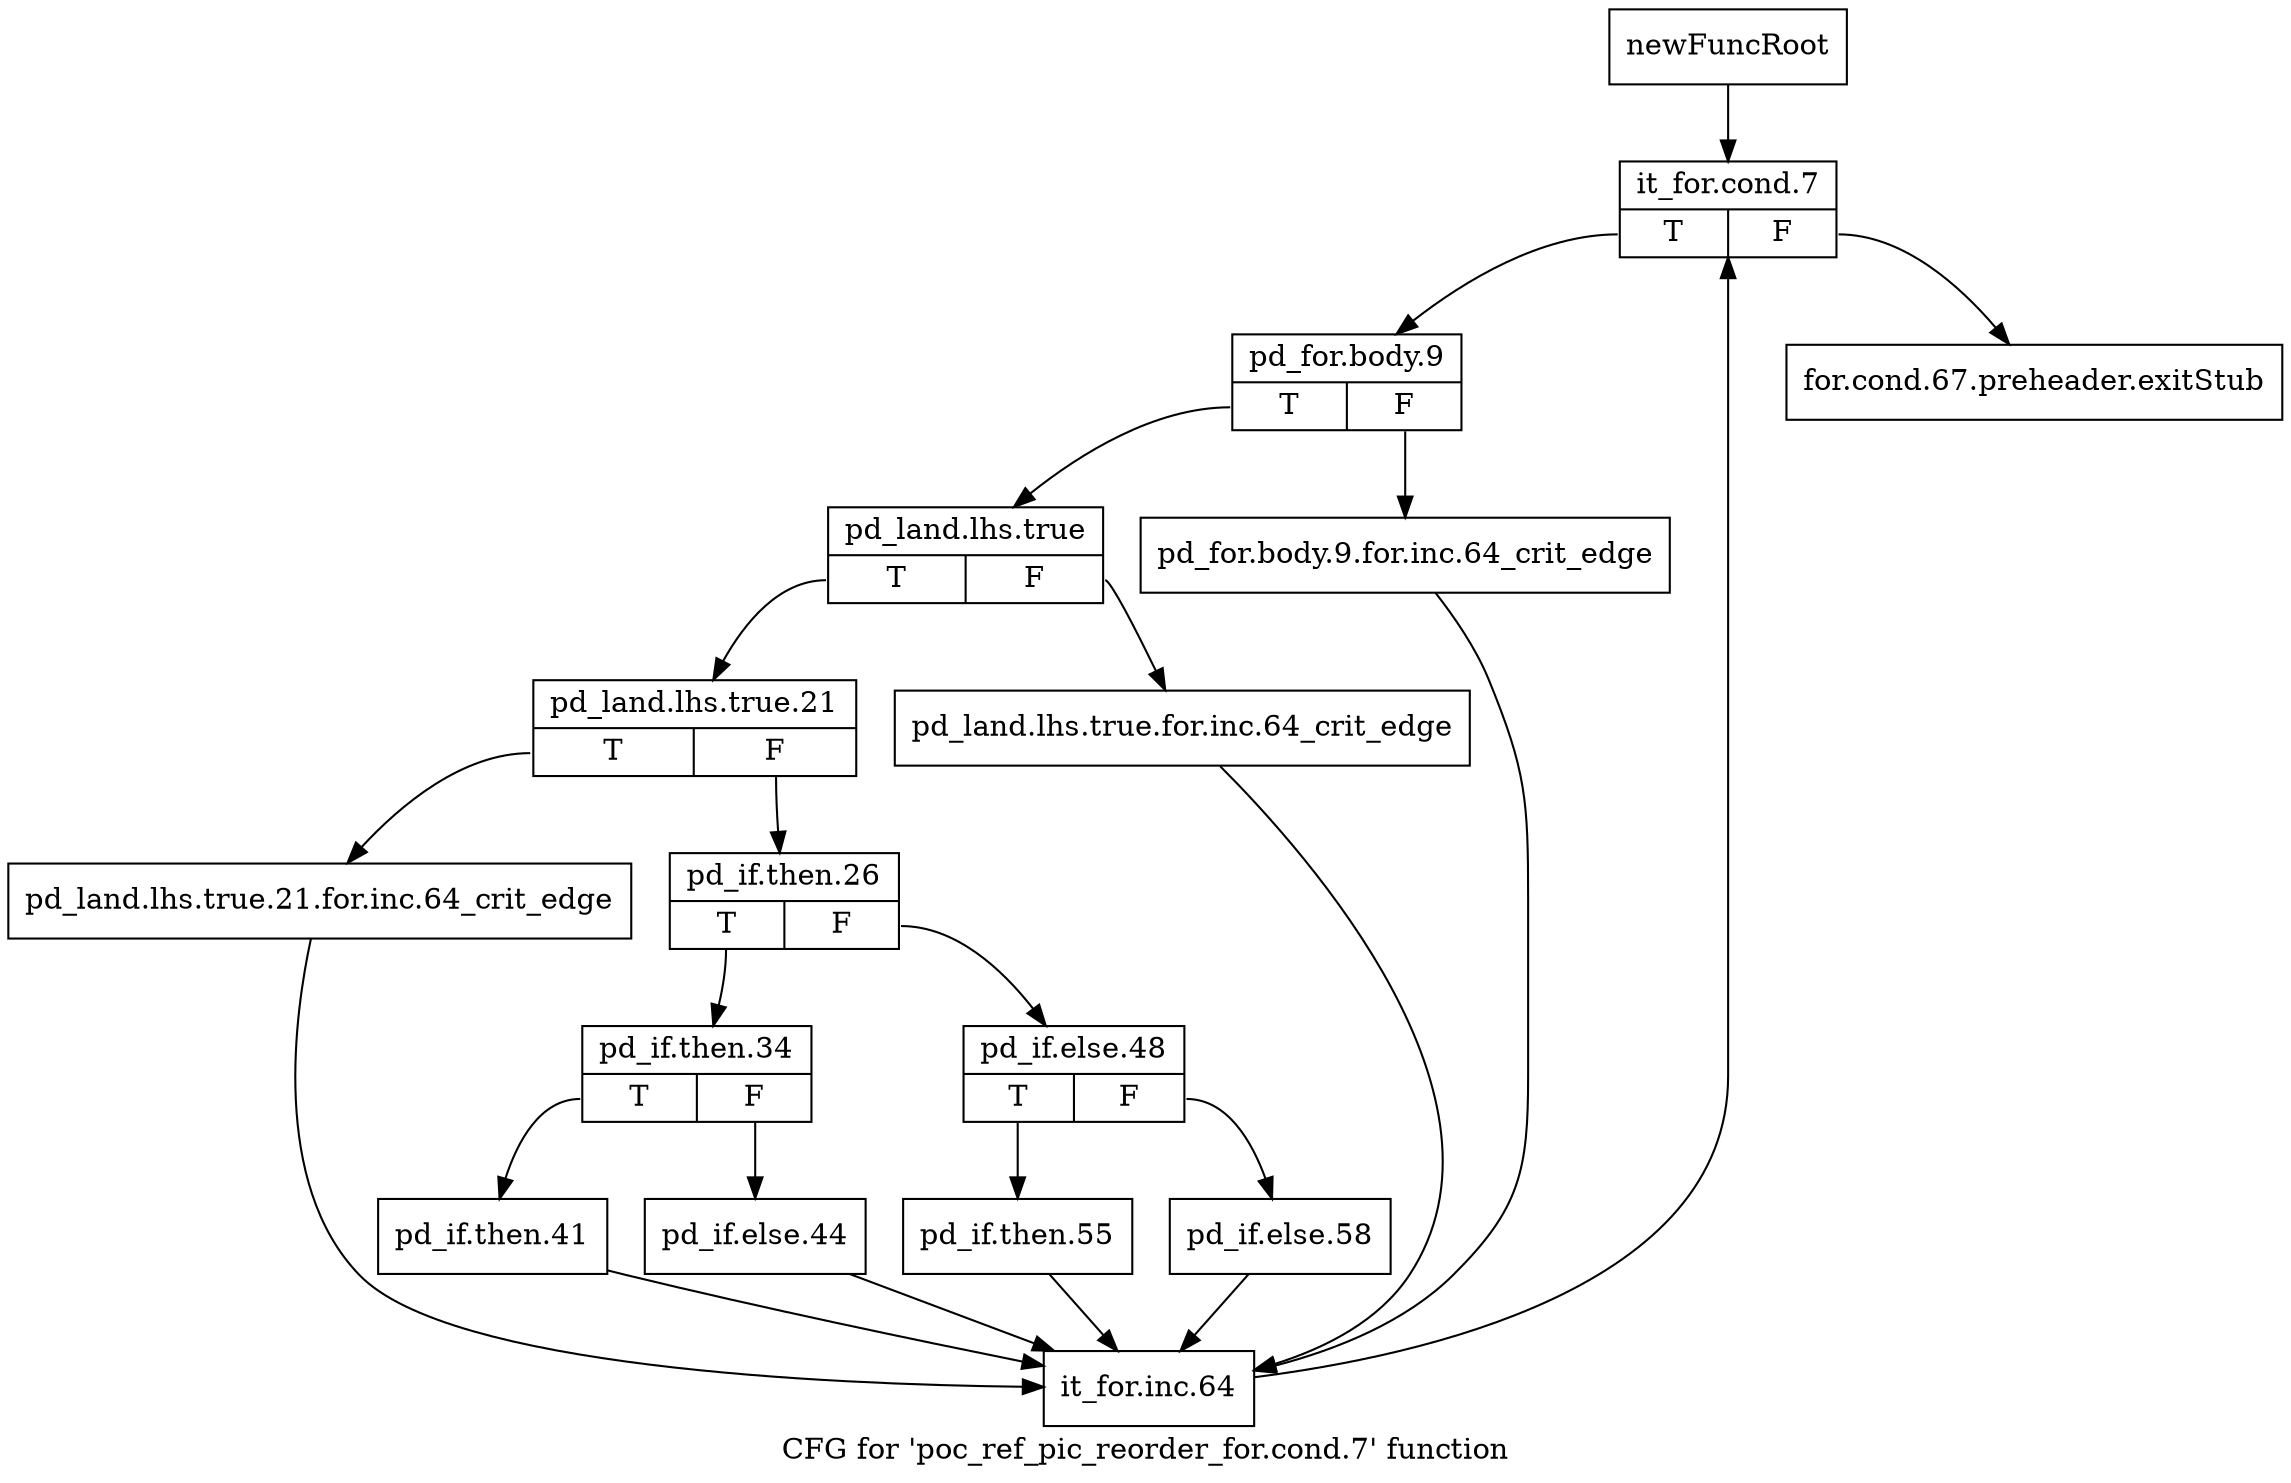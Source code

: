 digraph "CFG for 'poc_ref_pic_reorder_for.cond.7' function" {
	label="CFG for 'poc_ref_pic_reorder_for.cond.7' function";

	Node0x2eca990 [shape=record,label="{newFuncRoot}"];
	Node0x2eca990 -> Node0x2ecaa30;
	Node0x2eca9e0 [shape=record,label="{for.cond.67.preheader.exitStub}"];
	Node0x2ecaa30 [shape=record,label="{it_for.cond.7|{<s0>T|<s1>F}}"];
	Node0x2ecaa30:s0 -> Node0x2ecaa80;
	Node0x2ecaa30:s1 -> Node0x2eca9e0;
	Node0x2ecaa80 [shape=record,label="{pd_for.body.9|{<s0>T|<s1>F}}"];
	Node0x2ecaa80:s0 -> Node0x2ecab20;
	Node0x2ecaa80:s1 -> Node0x2ecaad0;
	Node0x2ecaad0 [shape=record,label="{pd_for.body.9.for.inc.64_crit_edge}"];
	Node0x2ecaad0 -> Node0x2ecae90;
	Node0x2ecab20 [shape=record,label="{pd_land.lhs.true|{<s0>T|<s1>F}}"];
	Node0x2ecab20:s0 -> Node0x2ecabc0;
	Node0x2ecab20:s1 -> Node0x2ecab70;
	Node0x2ecab70 [shape=record,label="{pd_land.lhs.true.for.inc.64_crit_edge}"];
	Node0x2ecab70 -> Node0x2ecae90;
	Node0x2ecabc0 [shape=record,label="{pd_land.lhs.true.21|{<s0>T|<s1>F}}"];
	Node0x2ecabc0:s0 -> Node0x2ecae40;
	Node0x2ecabc0:s1 -> Node0x2ecac10;
	Node0x2ecac10 [shape=record,label="{pd_if.then.26|{<s0>T|<s1>F}}"];
	Node0x2ecac10:s0 -> Node0x2ecad50;
	Node0x2ecac10:s1 -> Node0x2ecac60;
	Node0x2ecac60 [shape=record,label="{pd_if.else.48|{<s0>T|<s1>F}}"];
	Node0x2ecac60:s0 -> Node0x2ecad00;
	Node0x2ecac60:s1 -> Node0x2ecacb0;
	Node0x2ecacb0 [shape=record,label="{pd_if.else.58}"];
	Node0x2ecacb0 -> Node0x2ecae90;
	Node0x2ecad00 [shape=record,label="{pd_if.then.55}"];
	Node0x2ecad00 -> Node0x2ecae90;
	Node0x2ecad50 [shape=record,label="{pd_if.then.34|{<s0>T|<s1>F}}"];
	Node0x2ecad50:s0 -> Node0x2ecadf0;
	Node0x2ecad50:s1 -> Node0x2ecada0;
	Node0x2ecada0 [shape=record,label="{pd_if.else.44}"];
	Node0x2ecada0 -> Node0x2ecae90;
	Node0x2ecadf0 [shape=record,label="{pd_if.then.41}"];
	Node0x2ecadf0 -> Node0x2ecae90;
	Node0x2ecae40 [shape=record,label="{pd_land.lhs.true.21.for.inc.64_crit_edge}"];
	Node0x2ecae40 -> Node0x2ecae90;
	Node0x2ecae90 [shape=record,label="{it_for.inc.64}"];
	Node0x2ecae90 -> Node0x2ecaa30;
}
